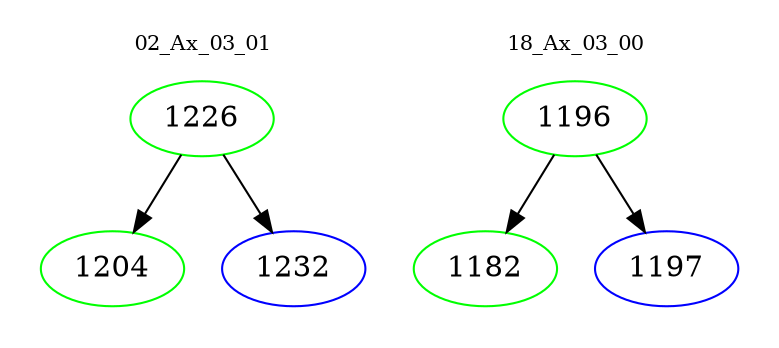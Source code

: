 digraph{
subgraph cluster_0 {
color = white
label = "02_Ax_03_01";
fontsize=10;
T0_1226 [label="1226", color="green"]
T0_1226 -> T0_1204 [color="black"]
T0_1204 [label="1204", color="green"]
T0_1226 -> T0_1232 [color="black"]
T0_1232 [label="1232", color="blue"]
}
subgraph cluster_1 {
color = white
label = "18_Ax_03_00";
fontsize=10;
T1_1196 [label="1196", color="green"]
T1_1196 -> T1_1182 [color="black"]
T1_1182 [label="1182", color="green"]
T1_1196 -> T1_1197 [color="black"]
T1_1197 [label="1197", color="blue"]
}
}
